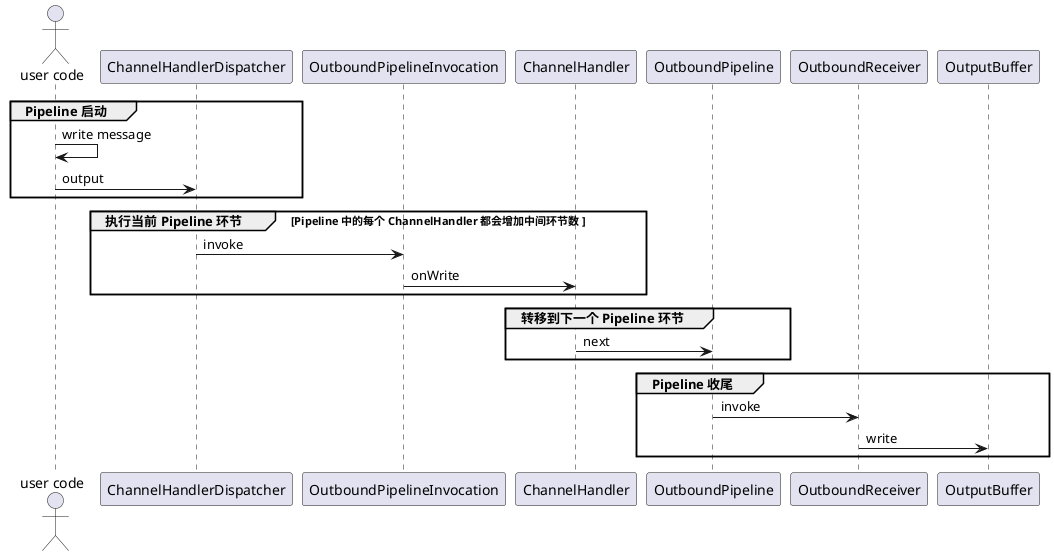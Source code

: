 @startuml Pipeline-Internal

actor 0 as "user code"
participant 1 as "ChannelHandlerDispatcher"
participant 2 as "OutboundPipelineInvocation"
participant 3 as "ChannelHandler"
participant 4 as "OutboundPipeline"
participant 5 as "OutboundReceiver"
participant 6 as "OutputBuffer"

group Pipeline 启动

0->0 : write message
0->1 : output
end

group 执行当前 Pipeline 环节 [Pipeline 中的每个 ChannelHandler 都会增加中间环节数 ]
1->2 : invoke
2->3 : onWrite
end

group 转移到下一个 Pipeline 环节
3->4 : next
end

group Pipeline 收尾
4->5 : invoke

5->6 : write
end
@enduml